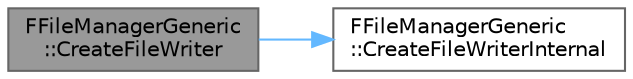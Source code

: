 digraph "FFileManagerGeneric::CreateFileWriter"
{
 // INTERACTIVE_SVG=YES
 // LATEX_PDF_SIZE
  bgcolor="transparent";
  edge [fontname=Helvetica,fontsize=10,labelfontname=Helvetica,labelfontsize=10];
  node [fontname=Helvetica,fontsize=10,shape=box,height=0.2,width=0.4];
  rankdir="LR";
  Node1 [id="Node000001",label="FFileManagerGeneric\l::CreateFileWriter",height=0.2,width=0.4,color="gray40", fillcolor="grey60", style="filled", fontcolor="black",tooltip="Opens a file for writing and create an FArchive which can be used to write to it."];
  Node1 -> Node2 [id="edge1_Node000001_Node000002",color="steelblue1",style="solid",tooltip=" "];
  Node2 [id="Node000002",label="FFileManagerGeneric\l::CreateFileWriterInternal",height=0.2,width=0.4,color="grey40", fillcolor="white", style="filled",URL="$d1/d87/classFFileManagerGeneric.html#a49088853868c1a9c06bbe82c20ec9e31",tooltip=" "];
}
